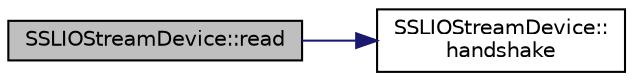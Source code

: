 digraph "SSLIOStreamDevice::read"
{
  edge [fontname="Helvetica",fontsize="10",labelfontname="Helvetica",labelfontsize="10"];
  node [fontname="Helvetica",fontsize="10",shape=record];
  rankdir="LR";
  Node12 [label="SSLIOStreamDevice::read",height=0.2,width=0.4,color="black", fillcolor="grey75", style="filled", fontcolor="black"];
  Node12 -> Node13 [color="midnightblue",fontsize="10",style="solid",fontname="Helvetica"];
  Node13 [label="SSLIOStreamDevice::\lhandshake",height=0.2,width=0.4,color="black", fillcolor="white", style="filled",URL="$dd/df0/class_s_s_l_i_o_stream_device.html#a6607d02de410f1c731bf1dcf3bac9bb5"];
}
